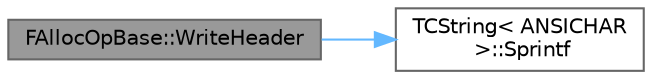 digraph "FAllocOpBase::WriteHeader"
{
 // INTERACTIVE_SVG=YES
 // LATEX_PDF_SIZE
  bgcolor="transparent";
  edge [fontname=Helvetica,fontsize=10,labelfontname=Helvetica,labelfontsize=10];
  node [fontname=Helvetica,fontsize=10,shape=box,height=0.2,width=0.4];
  rankdir="LR";
  Node1 [id="Node000001",label="FAllocOpBase::WriteHeader",height=0.2,width=0.4,color="gray40", fillcolor="grey60", style="filled", fontcolor="black",tooltip=" "];
  Node1 -> Node2 [id="edge1_Node000001_Node000002",color="steelblue1",style="solid",tooltip=" "];
  Node2 [id="Node000002",label="TCString\< ANSICHAR\l \>::Sprintf",height=0.2,width=0.4,color="grey40", fillcolor="white", style="filled",URL="$df/d74/structTCString.html#af30967257eddff24099f8cebef8e876e",tooltip=" "];
}
